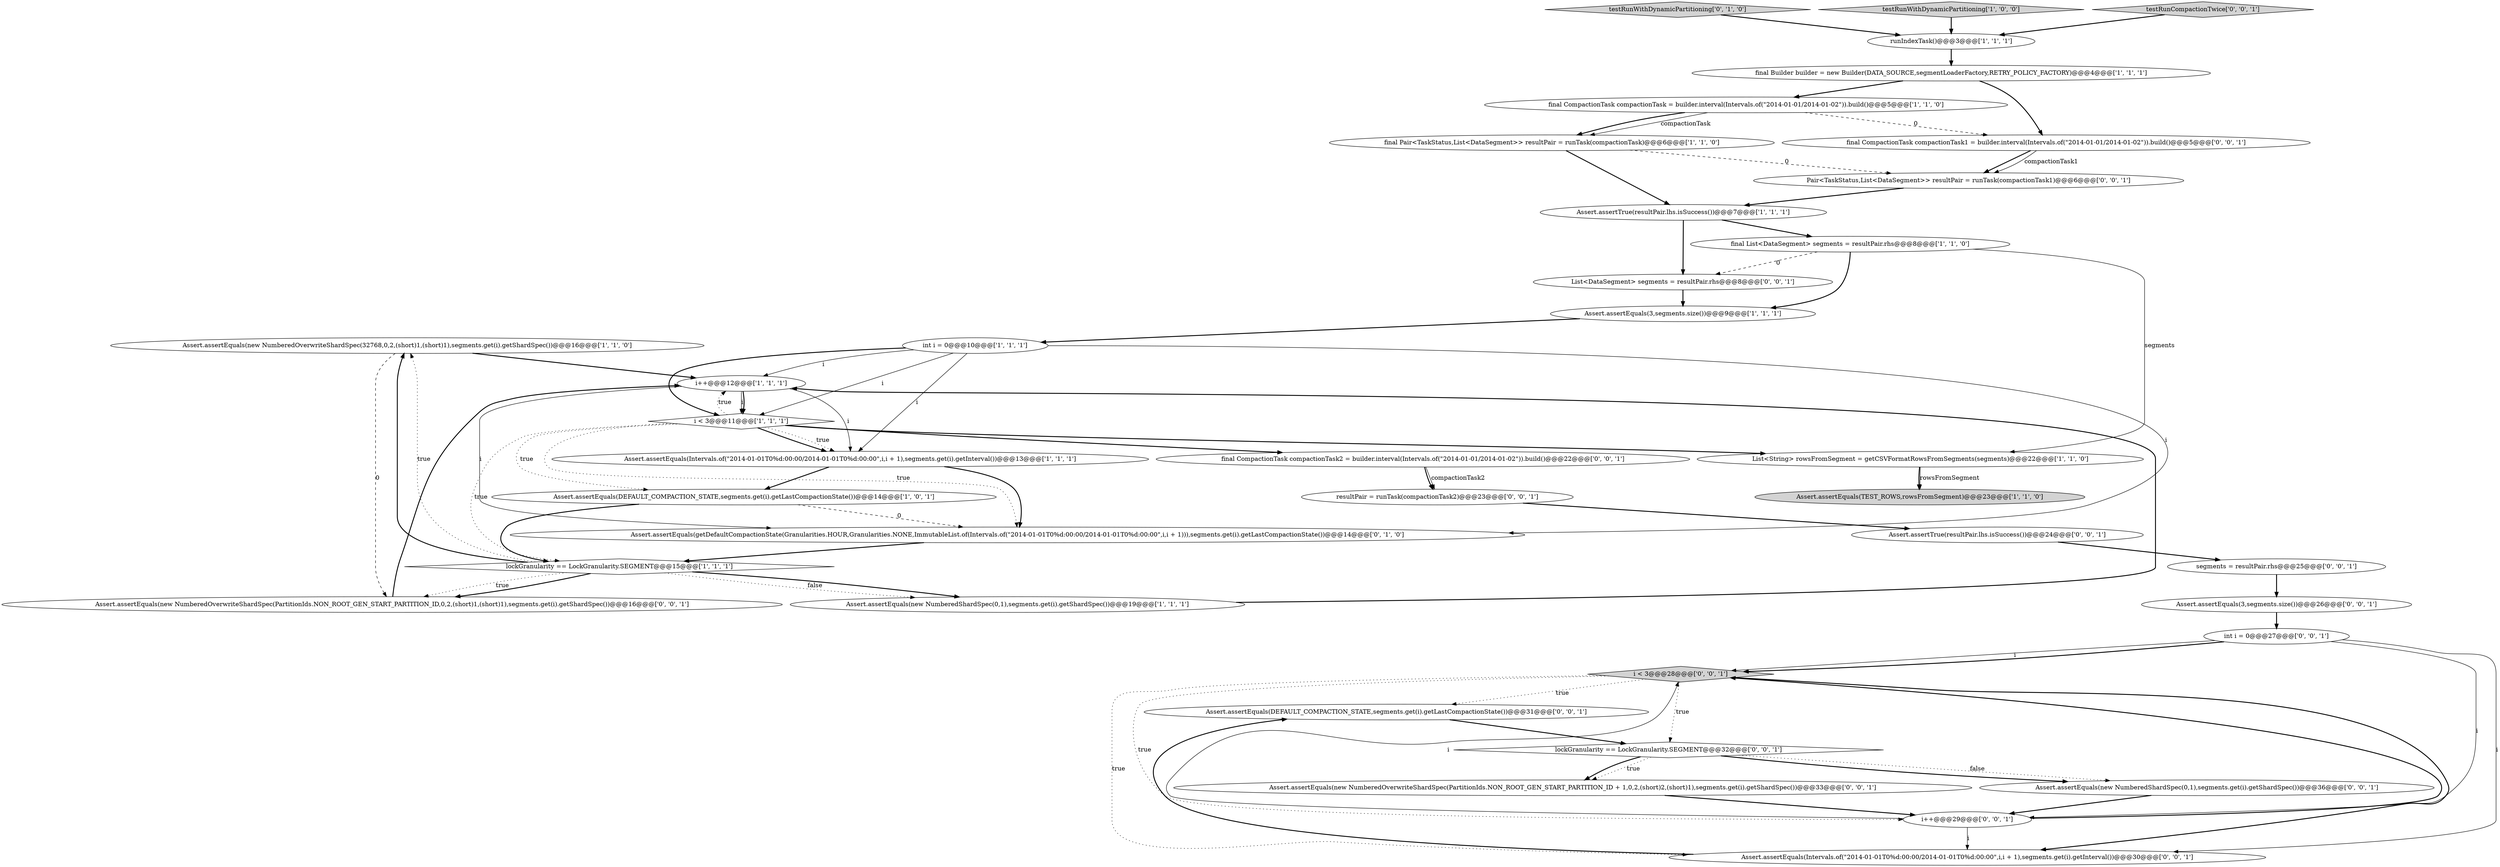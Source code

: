 digraph {
1 [style = filled, label = "Assert.assertEquals(new NumberedOverwriteShardSpec(32768,0,2,(short)1,(short)1),segments.get(i).getShardSpec())@@@16@@@['1', '1', '0']", fillcolor = white, shape = ellipse image = "AAA0AAABBB1BBB"];
12 [style = filled, label = "runIndexTask()@@@3@@@['1', '1', '1']", fillcolor = white, shape = ellipse image = "AAA0AAABBB1BBB"];
22 [style = filled, label = "segments = resultPair.rhs@@@25@@@['0', '0', '1']", fillcolor = white, shape = ellipse image = "AAA0AAABBB3BBB"];
23 [style = filled, label = "i < 3@@@28@@@['0', '0', '1']", fillcolor = lightgray, shape = diamond image = "AAA0AAABBB3BBB"];
0 [style = filled, label = "lockGranularity == LockGranularity.SEGMENT@@@15@@@['1', '1', '1']", fillcolor = white, shape = diamond image = "AAA0AAABBB1BBB"];
19 [style = filled, label = "testRunWithDynamicPartitioning['0', '1', '0']", fillcolor = lightgray, shape = diamond image = "AAA0AAABBB2BBB"];
7 [style = filled, label = "i < 3@@@11@@@['1', '1', '1']", fillcolor = white, shape = diamond image = "AAA0AAABBB1BBB"];
21 [style = filled, label = "Assert.assertEquals(DEFAULT_COMPACTION_STATE,segments.get(i).getLastCompactionState())@@@31@@@['0', '0', '1']", fillcolor = white, shape = ellipse image = "AAA0AAABBB3BBB"];
3 [style = filled, label = "Assert.assertEquals(3,segments.size())@@@9@@@['1', '1', '1']", fillcolor = white, shape = ellipse image = "AAA0AAABBB1BBB"];
37 [style = filled, label = "Assert.assertEquals(Intervals.of(\"2014-01-01T0%d:00:00/2014-01-01T0%d:00:00\",i,i + 1),segments.get(i).getInterval())@@@30@@@['0', '0', '1']", fillcolor = white, shape = ellipse image = "AAA0AAABBB3BBB"];
2 [style = filled, label = "final Pair<TaskStatus,List<DataSegment>> resultPair = runTask(compactionTask)@@@6@@@['1', '1', '0']", fillcolor = white, shape = ellipse image = "AAA0AAABBB1BBB"];
36 [style = filled, label = "Assert.assertEquals(new NumberedOverwriteShardSpec(PartitionIds.NON_ROOT_GEN_START_PARTITION_ID + 1,0,2,(short)2,(short)1),segments.get(i).getShardSpec())@@@33@@@['0', '0', '1']", fillcolor = white, shape = ellipse image = "AAA0AAABBB3BBB"];
11 [style = filled, label = "testRunWithDynamicPartitioning['1', '0', '0']", fillcolor = lightgray, shape = diamond image = "AAA0AAABBB1BBB"];
18 [style = filled, label = "Assert.assertEquals(getDefaultCompactionState(Granularities.HOUR,Granularities.NONE,ImmutableList.of(Intervals.of(\"2014-01-01T0%d:00:00/2014-01-01T0%d:00:00\",i,i + 1))),segments.get(i).getLastCompactionState())@@@14@@@['0', '1', '0']", fillcolor = white, shape = ellipse image = "AAA1AAABBB2BBB"];
8 [style = filled, label = "Assert.assertEquals(new NumberedShardSpec(0,1),segments.get(i).getShardSpec())@@@19@@@['1', '1', '1']", fillcolor = white, shape = ellipse image = "AAA0AAABBB1BBB"];
28 [style = filled, label = "i++@@@29@@@['0', '0', '1']", fillcolor = white, shape = ellipse image = "AAA0AAABBB3BBB"];
29 [style = filled, label = "resultPair = runTask(compactionTask2)@@@23@@@['0', '0', '1']", fillcolor = white, shape = ellipse image = "AAA0AAABBB3BBB"];
10 [style = filled, label = "final List<DataSegment> segments = resultPair.rhs@@@8@@@['1', '1', '0']", fillcolor = white, shape = ellipse image = "AAA0AAABBB1BBB"];
9 [style = filled, label = "final CompactionTask compactionTask = builder.interval(Intervals.of(\"2014-01-01/2014-01-02\")).build()@@@5@@@['1', '1', '0']", fillcolor = white, shape = ellipse image = "AAA0AAABBB1BBB"];
34 [style = filled, label = "testRunCompactionTwice['0', '0', '1']", fillcolor = lightgray, shape = diamond image = "AAA0AAABBB3BBB"];
26 [style = filled, label = "final CompactionTask compactionTask1 = builder.interval(Intervals.of(\"2014-01-01/2014-01-02\")).build()@@@5@@@['0', '0', '1']", fillcolor = white, shape = ellipse image = "AAA0AAABBB3BBB"];
17 [style = filled, label = "int i = 0@@@10@@@['1', '1', '1']", fillcolor = white, shape = ellipse image = "AAA0AAABBB1BBB"];
14 [style = filled, label = "Assert.assertTrue(resultPair.lhs.isSuccess())@@@7@@@['1', '1', '1']", fillcolor = white, shape = ellipse image = "AAA0AAABBB1BBB"];
16 [style = filled, label = "List<String> rowsFromSegment = getCSVFormatRowsFromSegments(segments)@@@22@@@['1', '1', '0']", fillcolor = white, shape = ellipse image = "AAA0AAABBB1BBB"];
5 [style = filled, label = "Assert.assertEquals(DEFAULT_COMPACTION_STATE,segments.get(i).getLastCompactionState())@@@14@@@['1', '0', '1']", fillcolor = white, shape = ellipse image = "AAA0AAABBB1BBB"];
30 [style = filled, label = "int i = 0@@@27@@@['0', '0', '1']", fillcolor = white, shape = ellipse image = "AAA0AAABBB3BBB"];
13 [style = filled, label = "final Builder builder = new Builder(DATA_SOURCE,segmentLoaderFactory,RETRY_POLICY_FACTORY)@@@4@@@['1', '1', '1']", fillcolor = white, shape = ellipse image = "AAA0AAABBB1BBB"];
20 [style = filled, label = "lockGranularity == LockGranularity.SEGMENT@@@32@@@['0', '0', '1']", fillcolor = white, shape = diamond image = "AAA0AAABBB3BBB"];
31 [style = filled, label = "Assert.assertEquals(3,segments.size())@@@26@@@['0', '0', '1']", fillcolor = white, shape = ellipse image = "AAA0AAABBB3BBB"];
24 [style = filled, label = "Pair<TaskStatus,List<DataSegment>> resultPair = runTask(compactionTask1)@@@6@@@['0', '0', '1']", fillcolor = white, shape = ellipse image = "AAA0AAABBB3BBB"];
32 [style = filled, label = "Assert.assertTrue(resultPair.lhs.isSuccess())@@@24@@@['0', '0', '1']", fillcolor = white, shape = ellipse image = "AAA0AAABBB3BBB"];
35 [style = filled, label = "List<DataSegment> segments = resultPair.rhs@@@8@@@['0', '0', '1']", fillcolor = white, shape = ellipse image = "AAA0AAABBB3BBB"];
4 [style = filled, label = "i++@@@12@@@['1', '1', '1']", fillcolor = white, shape = ellipse image = "AAA0AAABBB1BBB"];
15 [style = filled, label = "Assert.assertEquals(TEST_ROWS,rowsFromSegment)@@@23@@@['1', '1', '0']", fillcolor = lightgray, shape = ellipse image = "AAA0AAABBB1BBB"];
25 [style = filled, label = "Assert.assertEquals(new NumberedShardSpec(0,1),segments.get(i).getShardSpec())@@@36@@@['0', '0', '1']", fillcolor = white, shape = ellipse image = "AAA0AAABBB3BBB"];
6 [style = filled, label = "Assert.assertEquals(Intervals.of(\"2014-01-01T0%d:00:00/2014-01-01T0%d:00:00\",i,i + 1),segments.get(i).getInterval())@@@13@@@['1', '1', '1']", fillcolor = white, shape = ellipse image = "AAA0AAABBB1BBB"];
33 [style = filled, label = "Assert.assertEquals(new NumberedOverwriteShardSpec(PartitionIds.NON_ROOT_GEN_START_PARTITION_ID,0,2,(short)1,(short)1),segments.get(i).getShardSpec())@@@16@@@['0', '0', '1']", fillcolor = white, shape = ellipse image = "AAA0AAABBB3BBB"];
27 [style = filled, label = "final CompactionTask compactionTask2 = builder.interval(Intervals.of(\"2014-01-01/2014-01-02\")).build()@@@22@@@['0', '0', '1']", fillcolor = white, shape = ellipse image = "AAA0AAABBB3BBB"];
13->26 [style = bold, label=""];
10->16 [style = solid, label="segments"];
26->24 [style = bold, label=""];
35->3 [style = bold, label=""];
17->18 [style = solid, label="i"];
6->18 [style = bold, label=""];
30->37 [style = solid, label="i"];
9->2 [style = solid, label="compactionTask"];
0->33 [style = bold, label=""];
17->6 [style = solid, label="i"];
4->7 [style = bold, label=""];
11->12 [style = bold, label=""];
28->23 [style = solid, label="i"];
7->4 [style = dotted, label="true"];
33->4 [style = bold, label=""];
0->1 [style = dotted, label="true"];
8->4 [style = bold, label=""];
7->18 [style = dotted, label="true"];
14->35 [style = bold, label=""];
10->35 [style = dashed, label="0"];
4->18 [style = solid, label="i"];
23->20 [style = dotted, label="true"];
20->25 [style = dotted, label="false"];
4->6 [style = solid, label="i"];
23->37 [style = dotted, label="true"];
30->23 [style = solid, label="i"];
7->16 [style = bold, label=""];
9->2 [style = bold, label=""];
7->6 [style = bold, label=""];
16->15 [style = bold, label=""];
28->23 [style = bold, label=""];
20->36 [style = dotted, label="true"];
0->8 [style = bold, label=""];
9->26 [style = dashed, label="0"];
22->31 [style = bold, label=""];
26->24 [style = solid, label="compactionTask1"];
4->7 [style = solid, label="i"];
5->18 [style = dashed, label="0"];
0->1 [style = bold, label=""];
10->3 [style = bold, label=""];
12->13 [style = bold, label=""];
27->29 [style = bold, label=""];
20->25 [style = bold, label=""];
7->5 [style = dotted, label="true"];
0->33 [style = dotted, label="true"];
3->17 [style = bold, label=""];
37->21 [style = bold, label=""];
5->0 [style = bold, label=""];
25->28 [style = bold, label=""];
2->24 [style = dashed, label="0"];
21->20 [style = bold, label=""];
29->32 [style = bold, label=""];
16->15 [style = solid, label="rowsFromSegment"];
23->21 [style = dotted, label="true"];
30->23 [style = bold, label=""];
17->4 [style = solid, label="i"];
34->12 [style = bold, label=""];
36->28 [style = bold, label=""];
6->5 [style = bold, label=""];
30->28 [style = solid, label="i"];
1->4 [style = bold, label=""];
0->8 [style = dotted, label="false"];
32->22 [style = bold, label=""];
27->29 [style = solid, label="compactionTask2"];
17->7 [style = solid, label="i"];
28->37 [style = solid, label="i"];
2->14 [style = bold, label=""];
7->0 [style = dotted, label="true"];
31->30 [style = bold, label=""];
23->28 [style = dotted, label="true"];
13->9 [style = bold, label=""];
23->37 [style = bold, label=""];
20->36 [style = bold, label=""];
17->7 [style = bold, label=""];
24->14 [style = bold, label=""];
14->10 [style = bold, label=""];
19->12 [style = bold, label=""];
1->33 [style = dashed, label="0"];
7->27 [style = bold, label=""];
18->0 [style = bold, label=""];
7->6 [style = dotted, label="true"];
}
